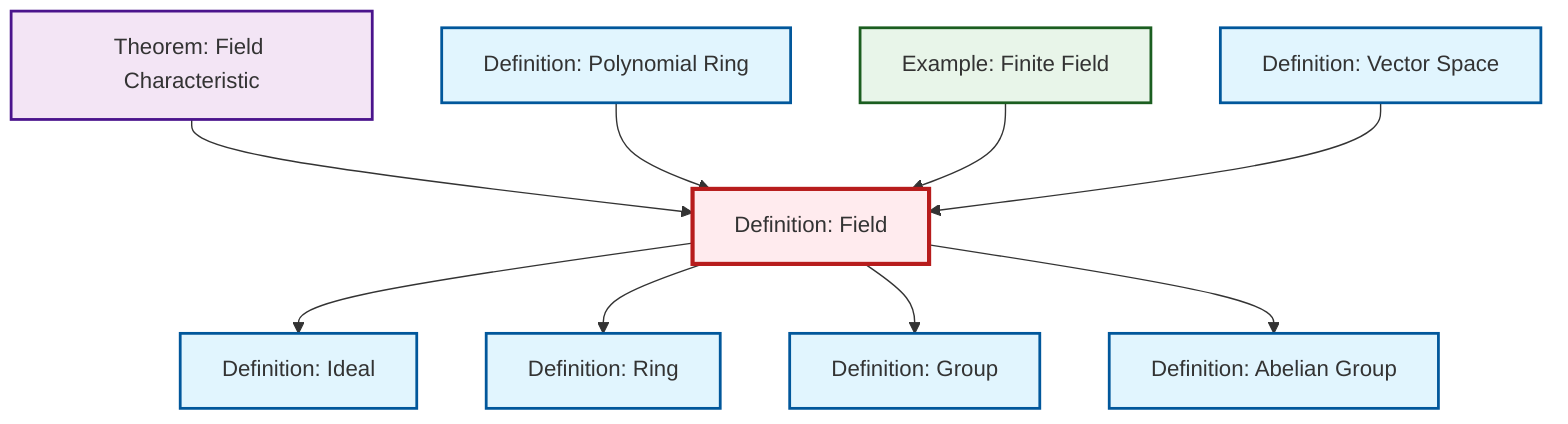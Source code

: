 graph TD
    classDef definition fill:#e1f5fe,stroke:#01579b,stroke-width:2px
    classDef theorem fill:#f3e5f5,stroke:#4a148c,stroke-width:2px
    classDef axiom fill:#fff3e0,stroke:#e65100,stroke-width:2px
    classDef example fill:#e8f5e9,stroke:#1b5e20,stroke-width:2px
    classDef current fill:#ffebee,stroke:#b71c1c,stroke-width:3px
    def-abelian-group["Definition: Abelian Group"]:::definition
    ex-finite-field["Example: Finite Field"]:::example
    def-field["Definition: Field"]:::definition
    def-group["Definition: Group"]:::definition
    def-ideal["Definition: Ideal"]:::definition
    def-polynomial-ring["Definition: Polynomial Ring"]:::definition
    def-vector-space["Definition: Vector Space"]:::definition
    def-ring["Definition: Ring"]:::definition
    thm-field-characteristic["Theorem: Field Characteristic"]:::theorem
    thm-field-characteristic --> def-field
    def-polynomial-ring --> def-field
    ex-finite-field --> def-field
    def-field --> def-ideal
    def-field --> def-ring
    def-vector-space --> def-field
    def-field --> def-group
    def-field --> def-abelian-group
    class def-field current